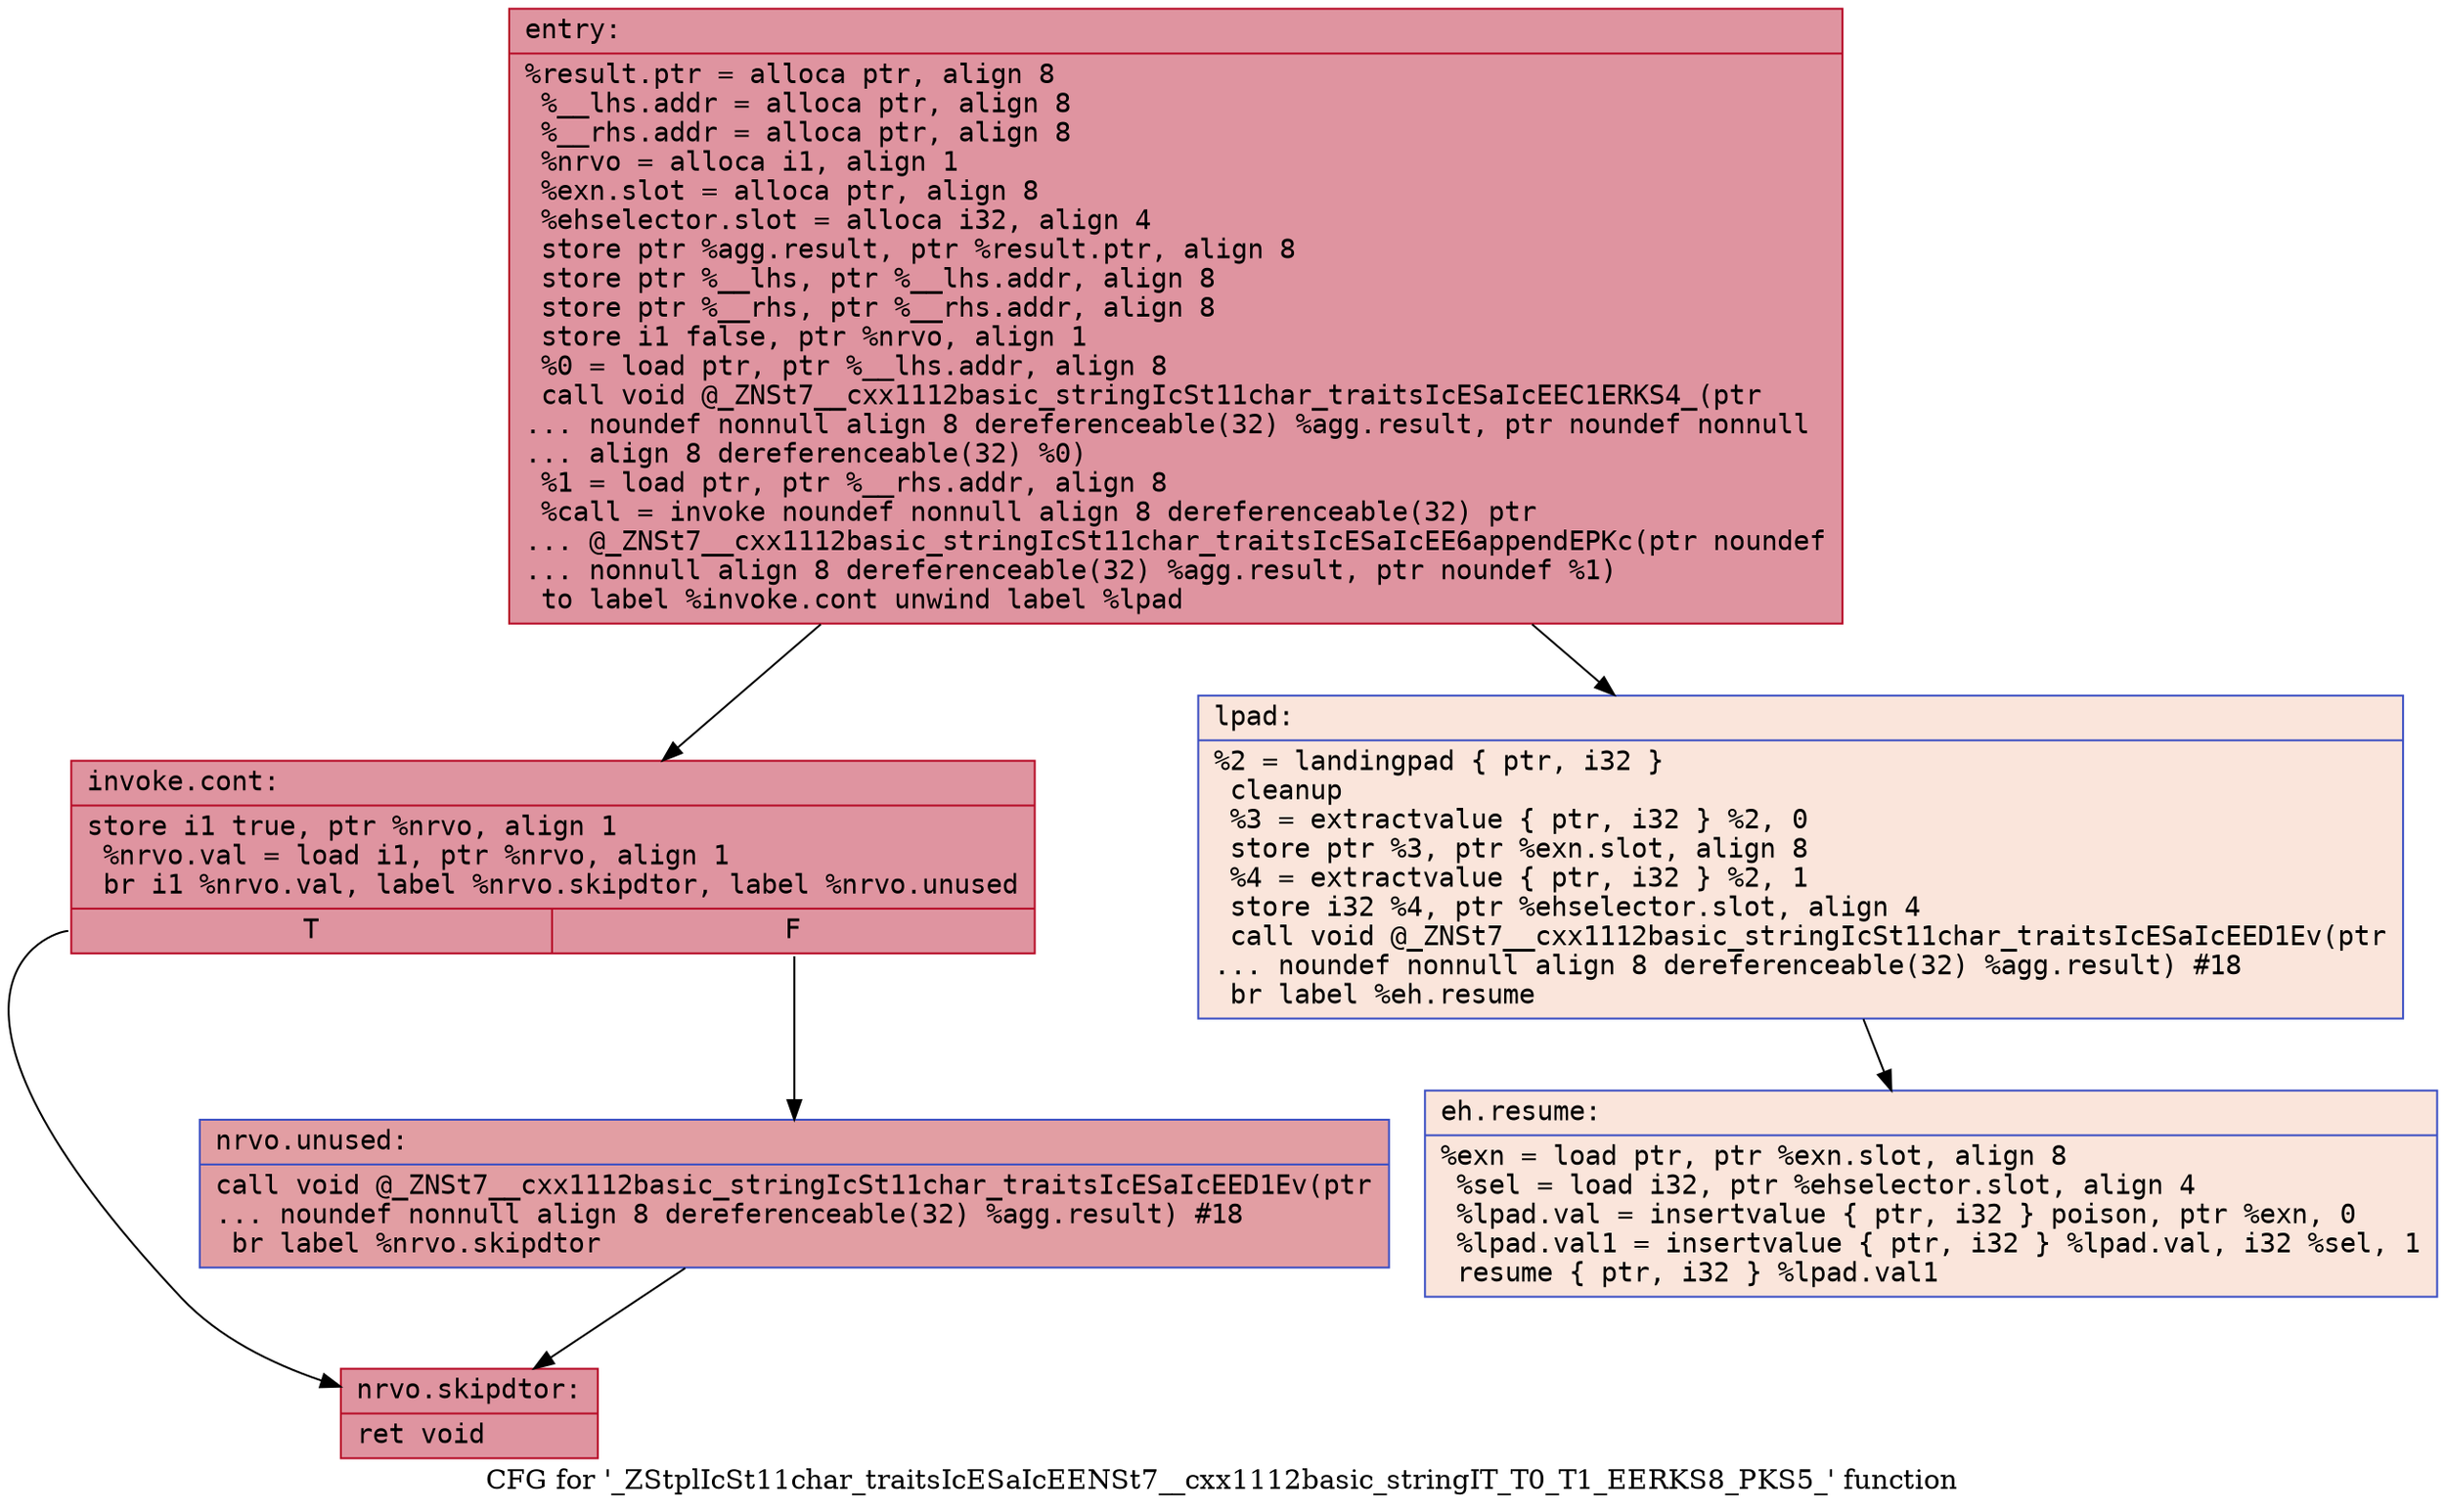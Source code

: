 digraph "CFG for '_ZStplIcSt11char_traitsIcESaIcEENSt7__cxx1112basic_stringIT_T0_T1_EERKS8_PKS5_' function" {
	label="CFG for '_ZStplIcSt11char_traitsIcESaIcEENSt7__cxx1112basic_stringIT_T0_T1_EERKS8_PKS5_' function";

	Node0x558416535a70 [shape=record,color="#b70d28ff", style=filled, fillcolor="#b70d2870" fontname="Courier",label="{entry:\l|  %result.ptr = alloca ptr, align 8\l  %__lhs.addr = alloca ptr, align 8\l  %__rhs.addr = alloca ptr, align 8\l  %nrvo = alloca i1, align 1\l  %exn.slot = alloca ptr, align 8\l  %ehselector.slot = alloca i32, align 4\l  store ptr %agg.result, ptr %result.ptr, align 8\l  store ptr %__lhs, ptr %__lhs.addr, align 8\l  store ptr %__rhs, ptr %__rhs.addr, align 8\l  store i1 false, ptr %nrvo, align 1\l  %0 = load ptr, ptr %__lhs.addr, align 8\l  call void @_ZNSt7__cxx1112basic_stringIcSt11char_traitsIcESaIcEEC1ERKS4_(ptr\l... noundef nonnull align 8 dereferenceable(32) %agg.result, ptr noundef nonnull\l... align 8 dereferenceable(32) %0)\l  %1 = load ptr, ptr %__rhs.addr, align 8\l  %call = invoke noundef nonnull align 8 dereferenceable(32) ptr\l... @_ZNSt7__cxx1112basic_stringIcSt11char_traitsIcESaIcEE6appendEPKc(ptr noundef\l... nonnull align 8 dereferenceable(32) %agg.result, ptr noundef %1)\l          to label %invoke.cont unwind label %lpad\l}"];
	Node0x558416535a70 -> Node0x558416536340[tooltip="entry -> invoke.cont\nProbability 100.00%" ];
	Node0x558416535a70 -> Node0x5584165363c0[tooltip="entry -> lpad\nProbability 0.00%" ];
	Node0x558416536340 [shape=record,color="#b70d28ff", style=filled, fillcolor="#b70d2870" fontname="Courier",label="{invoke.cont:\l|  store i1 true, ptr %nrvo, align 1\l  %nrvo.val = load i1, ptr %nrvo, align 1\l  br i1 %nrvo.val, label %nrvo.skipdtor, label %nrvo.unused\l|{<s0>T|<s1>F}}"];
	Node0x558416536340:s0 -> Node0x558416536120[tooltip="invoke.cont -> nrvo.skipdtor\nProbability 50.00%" ];
	Node0x558416536340:s1 -> Node0x5584165368a0[tooltip="invoke.cont -> nrvo.unused\nProbability 50.00%" ];
	Node0x5584165363c0 [shape=record,color="#3d50c3ff", style=filled, fillcolor="#f4c5ad70" fontname="Courier",label="{lpad:\l|  %2 = landingpad \{ ptr, i32 \}\l          cleanup\l  %3 = extractvalue \{ ptr, i32 \} %2, 0\l  store ptr %3, ptr %exn.slot, align 8\l  %4 = extractvalue \{ ptr, i32 \} %2, 1\l  store i32 %4, ptr %ehselector.slot, align 4\l  call void @_ZNSt7__cxx1112basic_stringIcSt11char_traitsIcESaIcEED1Ev(ptr\l... noundef nonnull align 8 dereferenceable(32) %agg.result) #18\l  br label %eh.resume\l}"];
	Node0x5584165363c0 -> Node0x558416536c60[tooltip="lpad -> eh.resume\nProbability 100.00%" ];
	Node0x5584165368a0 [shape=record,color="#3d50c3ff", style=filled, fillcolor="#be242e70" fontname="Courier",label="{nrvo.unused:\l|  call void @_ZNSt7__cxx1112basic_stringIcSt11char_traitsIcESaIcEED1Ev(ptr\l... noundef nonnull align 8 dereferenceable(32) %agg.result) #18\l  br label %nrvo.skipdtor\l}"];
	Node0x5584165368a0 -> Node0x558416536120[tooltip="nrvo.unused -> nrvo.skipdtor\nProbability 100.00%" ];
	Node0x558416536120 [shape=record,color="#b70d28ff", style=filled, fillcolor="#b70d2870" fontname="Courier",label="{nrvo.skipdtor:\l|  ret void\l}"];
	Node0x558416536c60 [shape=record,color="#3d50c3ff", style=filled, fillcolor="#f4c5ad70" fontname="Courier",label="{eh.resume:\l|  %exn = load ptr, ptr %exn.slot, align 8\l  %sel = load i32, ptr %ehselector.slot, align 4\l  %lpad.val = insertvalue \{ ptr, i32 \} poison, ptr %exn, 0\l  %lpad.val1 = insertvalue \{ ptr, i32 \} %lpad.val, i32 %sel, 1\l  resume \{ ptr, i32 \} %lpad.val1\l}"];
}
